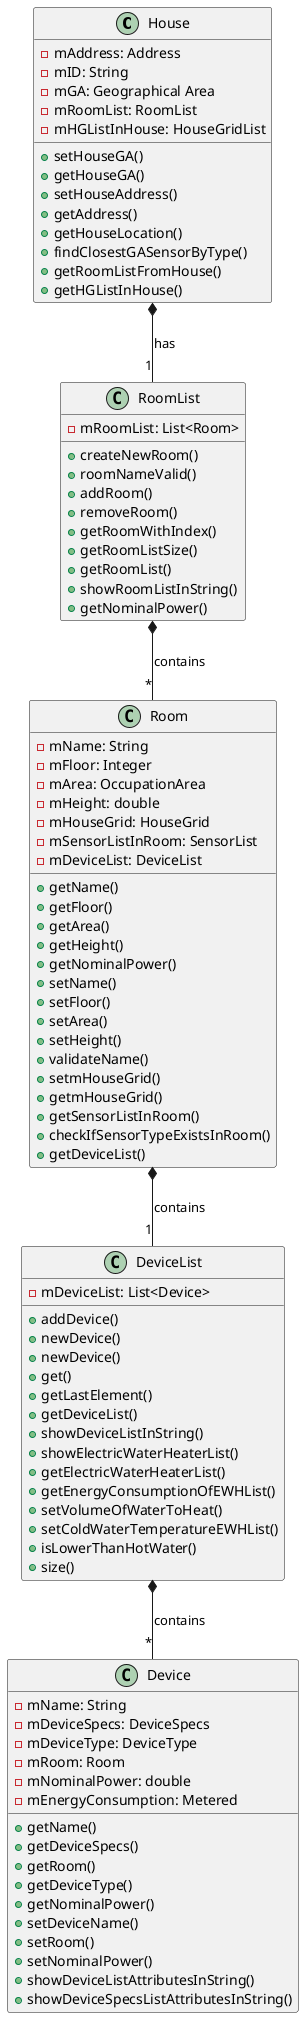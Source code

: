 @startuml

class House {
- mAddress: Address
- mID: String
- mGA: Geographical Area
- mRoomList: RoomList
- mHGListInHouse: HouseGridList
+ setHouseGA()
+ getHouseGA()
+ setHouseAddress()
+ getAddress()
+ getHouseLocation()
+ findClosestGASensorByType()
+ getRoomListFromHouse()
+ getHGListInHouse()
}

class RoomList{
- mRoomList: List<Room>
+ createNewRoom()
+ roomNameValid()
+ addRoom()
+ removeRoom()
+ getRoomWithIndex()
+ getRoomListSize()
+ getRoomList()
+ showRoomListInString()
+ getNominalPower()

}


class Room{
- mName: String
- mFloor: Integer
- mArea: OccupationArea
- mHeight: double
- mHouseGrid: HouseGrid
- mSensorListInRoom: SensorList
- mDeviceList: DeviceList
+ getName()
+ getFloor()
+ getArea()
+ getHeight()
+ getNominalPower()
+ setName()
+ setFloor()
+ setArea()
+ setHeight()
+ validateName()
+ setmHouseGrid()
+ getmHouseGrid()
+ getSensorListInRoom()
+ checkIfSensorTypeExistsInRoom()
+ getDeviceList()
}


class DeviceList{
- mDeviceList: List<Device>
+ addDevice()
+ newDevice()
+ newDevice()
+ get()
+ getLastElement()
+ getDeviceList()
+ showDeviceListInString()
+ showElectricWaterHeaterList()
+ getElectricWaterHeaterList()
+ getEnergyConsumptionOfEWHList()
+ setVolumeOfWaterToHeat()
+ setColdWaterTemperatureEWHList()
+ isLowerThanHotWater()
+ size()
}

class Device {
- mName: String
- mDeviceSpecs: DeviceSpecs
- mDeviceType: DeviceType
- mRoom: Room
- mNominalPower: double
- mEnergyConsumption: Metered
+ getName()
+ getDeviceSpecs()
+ getRoom()
+ getDeviceType()
+ getNominalPower()
+ setDeviceName()
+ setRoom()
+ setNominalPower()
+ showDeviceListAttributesInString()
+ showDeviceSpecsListAttributesInString()
}


House *-- "1" RoomList: has
RoomList *-- "*"Room: contains
Room *-- "1"DeviceList: contains
DeviceList *-- "*"Device: contains
@enduml